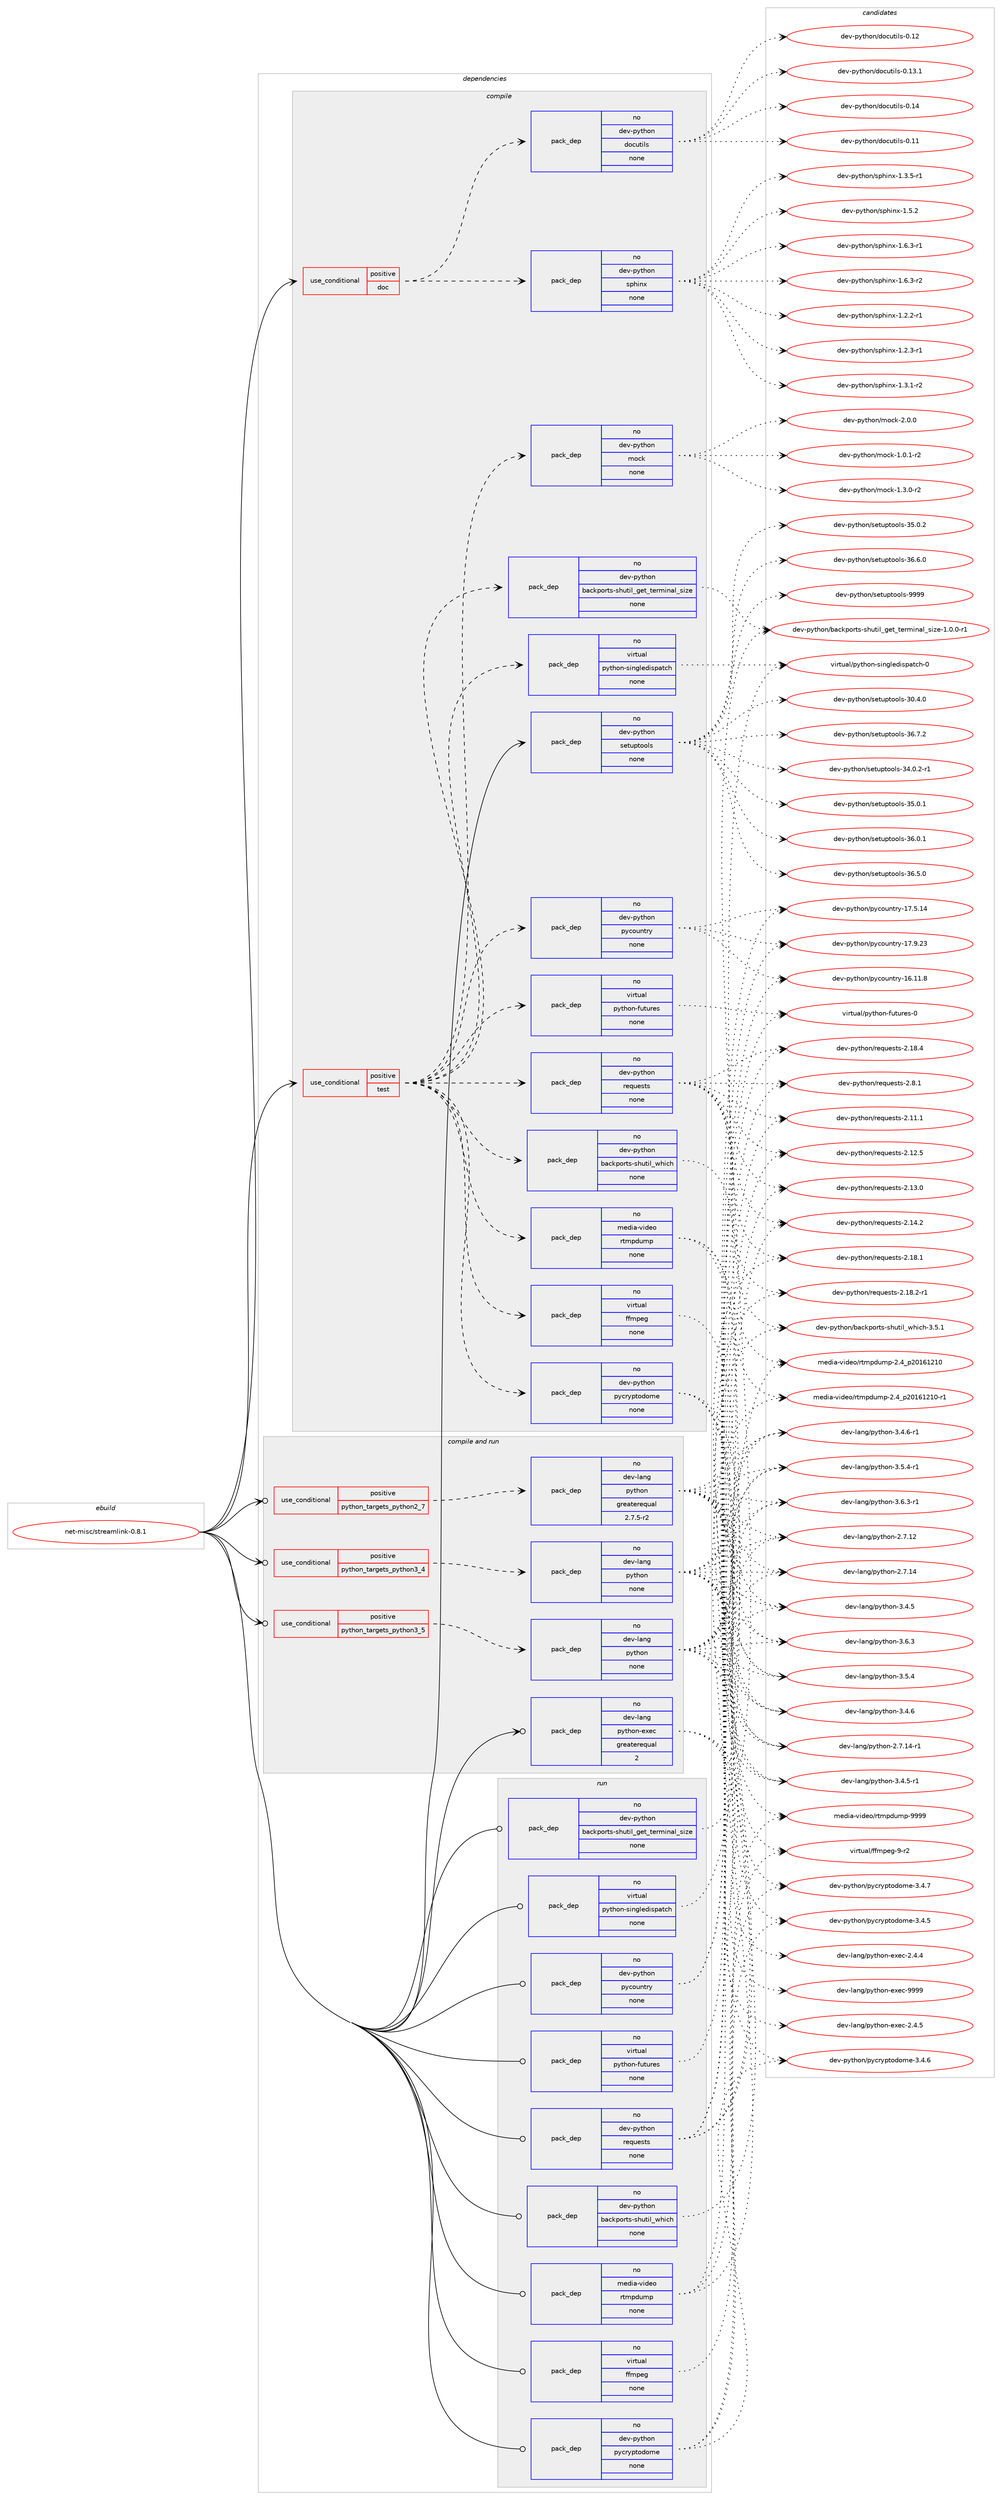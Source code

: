 digraph prolog {

# *************
# Graph options
# *************

newrank=true;
concentrate=true;
compound=true;
graph [rankdir=LR,fontname=Helvetica,fontsize=10,ranksep=1.5];#, ranksep=2.5, nodesep=0.2];
edge  [arrowhead=vee];
node  [fontname=Helvetica,fontsize=10];

# **********
# The ebuild
# **********

subgraph cluster_leftcol {
color=gray;
rank=same;
label=<<i>ebuild</i>>;
id [label="net-misc/streamlink-0.8.1", color=red, width=4, href="../net-misc/streamlink-0.8.1.svg"];
}

# ****************
# The dependencies
# ****************

subgraph cluster_midcol {
color=gray;
label=<<i>dependencies</i>>;
subgraph cluster_compile {
fillcolor="#eeeeee";
style=filled;
label=<<i>compile</i>>;
subgraph cond103 {
dependency369 [label=<<TABLE BORDER="0" CELLBORDER="1" CELLSPACING="0" CELLPADDING="4"><TR><TD ROWSPAN="3" CELLPADDING="10">use_conditional</TD></TR><TR><TD>positive</TD></TR><TR><TD>doc</TD></TR></TABLE>>, shape=none, color=red];
subgraph pack260 {
dependency370 [label=<<TABLE BORDER="0" CELLBORDER="1" CELLSPACING="0" CELLPADDING="4" WIDTH="220"><TR><TD ROWSPAN="6" CELLPADDING="30">pack_dep</TD></TR><TR><TD WIDTH="110">no</TD></TR><TR><TD>dev-python</TD></TR><TR><TD>sphinx</TD></TR><TR><TD>none</TD></TR><TR><TD></TD></TR></TABLE>>, shape=none, color=blue];
}
dependency369:e -> dependency370:w [weight=20,style="dashed",arrowhead="vee"];
subgraph pack261 {
dependency371 [label=<<TABLE BORDER="0" CELLBORDER="1" CELLSPACING="0" CELLPADDING="4" WIDTH="220"><TR><TD ROWSPAN="6" CELLPADDING="30">pack_dep</TD></TR><TR><TD WIDTH="110">no</TD></TR><TR><TD>dev-python</TD></TR><TR><TD>docutils</TD></TR><TR><TD>none</TD></TR><TR><TD></TD></TR></TABLE>>, shape=none, color=blue];
}
dependency369:e -> dependency371:w [weight=20,style="dashed",arrowhead="vee"];
}
id:e -> dependency369:w [weight=20,style="solid",arrowhead="vee"];
subgraph cond104 {
dependency372 [label=<<TABLE BORDER="0" CELLBORDER="1" CELLSPACING="0" CELLPADDING="4"><TR><TD ROWSPAN="3" CELLPADDING="10">use_conditional</TD></TR><TR><TD>positive</TD></TR><TR><TD>test</TD></TR></TABLE>>, shape=none, color=red];
subgraph pack262 {
dependency373 [label=<<TABLE BORDER="0" CELLBORDER="1" CELLSPACING="0" CELLPADDING="4" WIDTH="220"><TR><TD ROWSPAN="6" CELLPADDING="30">pack_dep</TD></TR><TR><TD WIDTH="110">no</TD></TR><TR><TD>dev-python</TD></TR><TR><TD>mock</TD></TR><TR><TD>none</TD></TR><TR><TD></TD></TR></TABLE>>, shape=none, color=blue];
}
dependency372:e -> dependency373:w [weight=20,style="dashed",arrowhead="vee"];
subgraph pack263 {
dependency374 [label=<<TABLE BORDER="0" CELLBORDER="1" CELLSPACING="0" CELLPADDING="4" WIDTH="220"><TR><TD ROWSPAN="6" CELLPADDING="30">pack_dep</TD></TR><TR><TD WIDTH="110">no</TD></TR><TR><TD>dev-python</TD></TR><TR><TD>pycryptodome</TD></TR><TR><TD>none</TD></TR><TR><TD></TD></TR></TABLE>>, shape=none, color=blue];
}
dependency372:e -> dependency374:w [weight=20,style="dashed",arrowhead="vee"];
subgraph pack264 {
dependency375 [label=<<TABLE BORDER="0" CELLBORDER="1" CELLSPACING="0" CELLPADDING="4" WIDTH="220"><TR><TD ROWSPAN="6" CELLPADDING="30">pack_dep</TD></TR><TR><TD WIDTH="110">no</TD></TR><TR><TD>dev-python</TD></TR><TR><TD>requests</TD></TR><TR><TD>none</TD></TR><TR><TD></TD></TR></TABLE>>, shape=none, color=blue];
}
dependency372:e -> dependency375:w [weight=20,style="dashed",arrowhead="vee"];
subgraph pack265 {
dependency376 [label=<<TABLE BORDER="0" CELLBORDER="1" CELLSPACING="0" CELLPADDING="4" WIDTH="220"><TR><TD ROWSPAN="6" CELLPADDING="30">pack_dep</TD></TR><TR><TD WIDTH="110">no</TD></TR><TR><TD>virtual</TD></TR><TR><TD>python-futures</TD></TR><TR><TD>none</TD></TR><TR><TD></TD></TR></TABLE>>, shape=none, color=blue];
}
dependency372:e -> dependency376:w [weight=20,style="dashed",arrowhead="vee"];
subgraph pack266 {
dependency377 [label=<<TABLE BORDER="0" CELLBORDER="1" CELLSPACING="0" CELLPADDING="4" WIDTH="220"><TR><TD ROWSPAN="6" CELLPADDING="30">pack_dep</TD></TR><TR><TD WIDTH="110">no</TD></TR><TR><TD>virtual</TD></TR><TR><TD>python-singledispatch</TD></TR><TR><TD>none</TD></TR><TR><TD></TD></TR></TABLE>>, shape=none, color=blue];
}
dependency372:e -> dependency377:w [weight=20,style="dashed",arrowhead="vee"];
subgraph pack267 {
dependency378 [label=<<TABLE BORDER="0" CELLBORDER="1" CELLSPACING="0" CELLPADDING="4" WIDTH="220"><TR><TD ROWSPAN="6" CELLPADDING="30">pack_dep</TD></TR><TR><TD WIDTH="110">no</TD></TR><TR><TD>dev-python</TD></TR><TR><TD>backports-shutil_which</TD></TR><TR><TD>none</TD></TR><TR><TD></TD></TR></TABLE>>, shape=none, color=blue];
}
dependency372:e -> dependency378:w [weight=20,style="dashed",arrowhead="vee"];
subgraph pack268 {
dependency379 [label=<<TABLE BORDER="0" CELLBORDER="1" CELLSPACING="0" CELLPADDING="4" WIDTH="220"><TR><TD ROWSPAN="6" CELLPADDING="30">pack_dep</TD></TR><TR><TD WIDTH="110">no</TD></TR><TR><TD>dev-python</TD></TR><TR><TD>backports-shutil_get_terminal_size</TD></TR><TR><TD>none</TD></TR><TR><TD></TD></TR></TABLE>>, shape=none, color=blue];
}
dependency372:e -> dependency379:w [weight=20,style="dashed",arrowhead="vee"];
subgraph pack269 {
dependency380 [label=<<TABLE BORDER="0" CELLBORDER="1" CELLSPACING="0" CELLPADDING="4" WIDTH="220"><TR><TD ROWSPAN="6" CELLPADDING="30">pack_dep</TD></TR><TR><TD WIDTH="110">no</TD></TR><TR><TD>dev-python</TD></TR><TR><TD>pycountry</TD></TR><TR><TD>none</TD></TR><TR><TD></TD></TR></TABLE>>, shape=none, color=blue];
}
dependency372:e -> dependency380:w [weight=20,style="dashed",arrowhead="vee"];
subgraph pack270 {
dependency381 [label=<<TABLE BORDER="0" CELLBORDER="1" CELLSPACING="0" CELLPADDING="4" WIDTH="220"><TR><TD ROWSPAN="6" CELLPADDING="30">pack_dep</TD></TR><TR><TD WIDTH="110">no</TD></TR><TR><TD>media-video</TD></TR><TR><TD>rtmpdump</TD></TR><TR><TD>none</TD></TR><TR><TD></TD></TR></TABLE>>, shape=none, color=blue];
}
dependency372:e -> dependency381:w [weight=20,style="dashed",arrowhead="vee"];
subgraph pack271 {
dependency382 [label=<<TABLE BORDER="0" CELLBORDER="1" CELLSPACING="0" CELLPADDING="4" WIDTH="220"><TR><TD ROWSPAN="6" CELLPADDING="30">pack_dep</TD></TR><TR><TD WIDTH="110">no</TD></TR><TR><TD>virtual</TD></TR><TR><TD>ffmpeg</TD></TR><TR><TD>none</TD></TR><TR><TD></TD></TR></TABLE>>, shape=none, color=blue];
}
dependency372:e -> dependency382:w [weight=20,style="dashed",arrowhead="vee"];
}
id:e -> dependency372:w [weight=20,style="solid",arrowhead="vee"];
subgraph pack272 {
dependency383 [label=<<TABLE BORDER="0" CELLBORDER="1" CELLSPACING="0" CELLPADDING="4" WIDTH="220"><TR><TD ROWSPAN="6" CELLPADDING="30">pack_dep</TD></TR><TR><TD WIDTH="110">no</TD></TR><TR><TD>dev-python</TD></TR><TR><TD>setuptools</TD></TR><TR><TD>none</TD></TR><TR><TD></TD></TR></TABLE>>, shape=none, color=blue];
}
id:e -> dependency383:w [weight=20,style="solid",arrowhead="vee"];
}
subgraph cluster_compileandrun {
fillcolor="#eeeeee";
style=filled;
label=<<i>compile and run</i>>;
subgraph cond105 {
dependency384 [label=<<TABLE BORDER="0" CELLBORDER="1" CELLSPACING="0" CELLPADDING="4"><TR><TD ROWSPAN="3" CELLPADDING="10">use_conditional</TD></TR><TR><TD>positive</TD></TR><TR><TD>python_targets_python2_7</TD></TR></TABLE>>, shape=none, color=red];
subgraph pack273 {
dependency385 [label=<<TABLE BORDER="0" CELLBORDER="1" CELLSPACING="0" CELLPADDING="4" WIDTH="220"><TR><TD ROWSPAN="6" CELLPADDING="30">pack_dep</TD></TR><TR><TD WIDTH="110">no</TD></TR><TR><TD>dev-lang</TD></TR><TR><TD>python</TD></TR><TR><TD>greaterequal</TD></TR><TR><TD>2.7.5-r2</TD></TR></TABLE>>, shape=none, color=blue];
}
dependency384:e -> dependency385:w [weight=20,style="dashed",arrowhead="vee"];
}
id:e -> dependency384:w [weight=20,style="solid",arrowhead="odotvee"];
subgraph cond106 {
dependency386 [label=<<TABLE BORDER="0" CELLBORDER="1" CELLSPACING="0" CELLPADDING="4"><TR><TD ROWSPAN="3" CELLPADDING="10">use_conditional</TD></TR><TR><TD>positive</TD></TR><TR><TD>python_targets_python3_4</TD></TR></TABLE>>, shape=none, color=red];
subgraph pack274 {
dependency387 [label=<<TABLE BORDER="0" CELLBORDER="1" CELLSPACING="0" CELLPADDING="4" WIDTH="220"><TR><TD ROWSPAN="6" CELLPADDING="30">pack_dep</TD></TR><TR><TD WIDTH="110">no</TD></TR><TR><TD>dev-lang</TD></TR><TR><TD>python</TD></TR><TR><TD>none</TD></TR><TR><TD></TD></TR></TABLE>>, shape=none, color=blue];
}
dependency386:e -> dependency387:w [weight=20,style="dashed",arrowhead="vee"];
}
id:e -> dependency386:w [weight=20,style="solid",arrowhead="odotvee"];
subgraph cond107 {
dependency388 [label=<<TABLE BORDER="0" CELLBORDER="1" CELLSPACING="0" CELLPADDING="4"><TR><TD ROWSPAN="3" CELLPADDING="10">use_conditional</TD></TR><TR><TD>positive</TD></TR><TR><TD>python_targets_python3_5</TD></TR></TABLE>>, shape=none, color=red];
subgraph pack275 {
dependency389 [label=<<TABLE BORDER="0" CELLBORDER="1" CELLSPACING="0" CELLPADDING="4" WIDTH="220"><TR><TD ROWSPAN="6" CELLPADDING="30">pack_dep</TD></TR><TR><TD WIDTH="110">no</TD></TR><TR><TD>dev-lang</TD></TR><TR><TD>python</TD></TR><TR><TD>none</TD></TR><TR><TD></TD></TR></TABLE>>, shape=none, color=blue];
}
dependency388:e -> dependency389:w [weight=20,style="dashed",arrowhead="vee"];
}
id:e -> dependency388:w [weight=20,style="solid",arrowhead="odotvee"];
subgraph pack276 {
dependency390 [label=<<TABLE BORDER="0" CELLBORDER="1" CELLSPACING="0" CELLPADDING="4" WIDTH="220"><TR><TD ROWSPAN="6" CELLPADDING="30">pack_dep</TD></TR><TR><TD WIDTH="110">no</TD></TR><TR><TD>dev-lang</TD></TR><TR><TD>python-exec</TD></TR><TR><TD>greaterequal</TD></TR><TR><TD>2</TD></TR></TABLE>>, shape=none, color=blue];
}
id:e -> dependency390:w [weight=20,style="solid",arrowhead="odotvee"];
}
subgraph cluster_run {
fillcolor="#eeeeee";
style=filled;
label=<<i>run</i>>;
subgraph pack277 {
dependency391 [label=<<TABLE BORDER="0" CELLBORDER="1" CELLSPACING="0" CELLPADDING="4" WIDTH="220"><TR><TD ROWSPAN="6" CELLPADDING="30">pack_dep</TD></TR><TR><TD WIDTH="110">no</TD></TR><TR><TD>dev-python</TD></TR><TR><TD>backports-shutil_get_terminal_size</TD></TR><TR><TD>none</TD></TR><TR><TD></TD></TR></TABLE>>, shape=none, color=blue];
}
id:e -> dependency391:w [weight=20,style="solid",arrowhead="odot"];
subgraph pack278 {
dependency392 [label=<<TABLE BORDER="0" CELLBORDER="1" CELLSPACING="0" CELLPADDING="4" WIDTH="220"><TR><TD ROWSPAN="6" CELLPADDING="30">pack_dep</TD></TR><TR><TD WIDTH="110">no</TD></TR><TR><TD>dev-python</TD></TR><TR><TD>backports-shutil_which</TD></TR><TR><TD>none</TD></TR><TR><TD></TD></TR></TABLE>>, shape=none, color=blue];
}
id:e -> dependency392:w [weight=20,style="solid",arrowhead="odot"];
subgraph pack279 {
dependency393 [label=<<TABLE BORDER="0" CELLBORDER="1" CELLSPACING="0" CELLPADDING="4" WIDTH="220"><TR><TD ROWSPAN="6" CELLPADDING="30">pack_dep</TD></TR><TR><TD WIDTH="110">no</TD></TR><TR><TD>dev-python</TD></TR><TR><TD>pycountry</TD></TR><TR><TD>none</TD></TR><TR><TD></TD></TR></TABLE>>, shape=none, color=blue];
}
id:e -> dependency393:w [weight=20,style="solid",arrowhead="odot"];
subgraph pack280 {
dependency394 [label=<<TABLE BORDER="0" CELLBORDER="1" CELLSPACING="0" CELLPADDING="4" WIDTH="220"><TR><TD ROWSPAN="6" CELLPADDING="30">pack_dep</TD></TR><TR><TD WIDTH="110">no</TD></TR><TR><TD>dev-python</TD></TR><TR><TD>pycryptodome</TD></TR><TR><TD>none</TD></TR><TR><TD></TD></TR></TABLE>>, shape=none, color=blue];
}
id:e -> dependency394:w [weight=20,style="solid",arrowhead="odot"];
subgraph pack281 {
dependency395 [label=<<TABLE BORDER="0" CELLBORDER="1" CELLSPACING="0" CELLPADDING="4" WIDTH="220"><TR><TD ROWSPAN="6" CELLPADDING="30">pack_dep</TD></TR><TR><TD WIDTH="110">no</TD></TR><TR><TD>dev-python</TD></TR><TR><TD>requests</TD></TR><TR><TD>none</TD></TR><TR><TD></TD></TR></TABLE>>, shape=none, color=blue];
}
id:e -> dependency395:w [weight=20,style="solid",arrowhead="odot"];
subgraph pack282 {
dependency396 [label=<<TABLE BORDER="0" CELLBORDER="1" CELLSPACING="0" CELLPADDING="4" WIDTH="220"><TR><TD ROWSPAN="6" CELLPADDING="30">pack_dep</TD></TR><TR><TD WIDTH="110">no</TD></TR><TR><TD>media-video</TD></TR><TR><TD>rtmpdump</TD></TR><TR><TD>none</TD></TR><TR><TD></TD></TR></TABLE>>, shape=none, color=blue];
}
id:e -> dependency396:w [weight=20,style="solid",arrowhead="odot"];
subgraph pack283 {
dependency397 [label=<<TABLE BORDER="0" CELLBORDER="1" CELLSPACING="0" CELLPADDING="4" WIDTH="220"><TR><TD ROWSPAN="6" CELLPADDING="30">pack_dep</TD></TR><TR><TD WIDTH="110">no</TD></TR><TR><TD>virtual</TD></TR><TR><TD>ffmpeg</TD></TR><TR><TD>none</TD></TR><TR><TD></TD></TR></TABLE>>, shape=none, color=blue];
}
id:e -> dependency397:w [weight=20,style="solid",arrowhead="odot"];
subgraph pack284 {
dependency398 [label=<<TABLE BORDER="0" CELLBORDER="1" CELLSPACING="0" CELLPADDING="4" WIDTH="220"><TR><TD ROWSPAN="6" CELLPADDING="30">pack_dep</TD></TR><TR><TD WIDTH="110">no</TD></TR><TR><TD>virtual</TD></TR><TR><TD>python-futures</TD></TR><TR><TD>none</TD></TR><TR><TD></TD></TR></TABLE>>, shape=none, color=blue];
}
id:e -> dependency398:w [weight=20,style="solid",arrowhead="odot"];
subgraph pack285 {
dependency399 [label=<<TABLE BORDER="0" CELLBORDER="1" CELLSPACING="0" CELLPADDING="4" WIDTH="220"><TR><TD ROWSPAN="6" CELLPADDING="30">pack_dep</TD></TR><TR><TD WIDTH="110">no</TD></TR><TR><TD>virtual</TD></TR><TR><TD>python-singledispatch</TD></TR><TR><TD>none</TD></TR><TR><TD></TD></TR></TABLE>>, shape=none, color=blue];
}
id:e -> dependency399:w [weight=20,style="solid",arrowhead="odot"];
}
}

# **************
# The candidates
# **************

subgraph cluster_choices {
rank=same;
color=gray;
label=<<i>candidates</i>>;

subgraph choice260 {
color=black;
nodesep=1;
choice10010111845112121116104111110471151121041051101204549465046504511449 [label="dev-python/sphinx-1.2.2-r1", color=red, width=4,href="../dev-python/sphinx-1.2.2-r1.svg"];
choice10010111845112121116104111110471151121041051101204549465046514511449 [label="dev-python/sphinx-1.2.3-r1", color=red, width=4,href="../dev-python/sphinx-1.2.3-r1.svg"];
choice10010111845112121116104111110471151121041051101204549465146494511450 [label="dev-python/sphinx-1.3.1-r2", color=red, width=4,href="../dev-python/sphinx-1.3.1-r2.svg"];
choice10010111845112121116104111110471151121041051101204549465146534511449 [label="dev-python/sphinx-1.3.5-r1", color=red, width=4,href="../dev-python/sphinx-1.3.5-r1.svg"];
choice1001011184511212111610411111047115112104105110120454946534650 [label="dev-python/sphinx-1.5.2", color=red, width=4,href="../dev-python/sphinx-1.5.2.svg"];
choice10010111845112121116104111110471151121041051101204549465446514511449 [label="dev-python/sphinx-1.6.3-r1", color=red, width=4,href="../dev-python/sphinx-1.6.3-r1.svg"];
choice10010111845112121116104111110471151121041051101204549465446514511450 [label="dev-python/sphinx-1.6.3-r2", color=red, width=4,href="../dev-python/sphinx-1.6.3-r2.svg"];
dependency370:e -> choice10010111845112121116104111110471151121041051101204549465046504511449:w [style=dotted,weight="100"];
dependency370:e -> choice10010111845112121116104111110471151121041051101204549465046514511449:w [style=dotted,weight="100"];
dependency370:e -> choice10010111845112121116104111110471151121041051101204549465146494511450:w [style=dotted,weight="100"];
dependency370:e -> choice10010111845112121116104111110471151121041051101204549465146534511449:w [style=dotted,weight="100"];
dependency370:e -> choice1001011184511212111610411111047115112104105110120454946534650:w [style=dotted,weight="100"];
dependency370:e -> choice10010111845112121116104111110471151121041051101204549465446514511449:w [style=dotted,weight="100"];
dependency370:e -> choice10010111845112121116104111110471151121041051101204549465446514511450:w [style=dotted,weight="100"];
}
subgraph choice261 {
color=black;
nodesep=1;
choice1001011184511212111610411111047100111991171161051081154548464949 [label="dev-python/docutils-0.11", color=red, width=4,href="../dev-python/docutils-0.11.svg"];
choice1001011184511212111610411111047100111991171161051081154548464950 [label="dev-python/docutils-0.12", color=red, width=4,href="../dev-python/docutils-0.12.svg"];
choice10010111845112121116104111110471001119911711610510811545484649514649 [label="dev-python/docutils-0.13.1", color=red, width=4,href="../dev-python/docutils-0.13.1.svg"];
choice1001011184511212111610411111047100111991171161051081154548464952 [label="dev-python/docutils-0.14", color=red, width=4,href="../dev-python/docutils-0.14.svg"];
dependency371:e -> choice1001011184511212111610411111047100111991171161051081154548464949:w [style=dotted,weight="100"];
dependency371:e -> choice1001011184511212111610411111047100111991171161051081154548464950:w [style=dotted,weight="100"];
dependency371:e -> choice10010111845112121116104111110471001119911711610510811545484649514649:w [style=dotted,weight="100"];
dependency371:e -> choice1001011184511212111610411111047100111991171161051081154548464952:w [style=dotted,weight="100"];
}
subgraph choice262 {
color=black;
nodesep=1;
choice1001011184511212111610411111047109111991074549464846494511450 [label="dev-python/mock-1.0.1-r2", color=red, width=4,href="../dev-python/mock-1.0.1-r2.svg"];
choice1001011184511212111610411111047109111991074549465146484511450 [label="dev-python/mock-1.3.0-r2", color=red, width=4,href="../dev-python/mock-1.3.0-r2.svg"];
choice100101118451121211161041111104710911199107455046484648 [label="dev-python/mock-2.0.0", color=red, width=4,href="../dev-python/mock-2.0.0.svg"];
dependency373:e -> choice1001011184511212111610411111047109111991074549464846494511450:w [style=dotted,weight="100"];
dependency373:e -> choice1001011184511212111610411111047109111991074549465146484511450:w [style=dotted,weight="100"];
dependency373:e -> choice100101118451121211161041111104710911199107455046484648:w [style=dotted,weight="100"];
}
subgraph choice263 {
color=black;
nodesep=1;
choice100101118451121211161041111104711212199114121112116111100111109101455146524653 [label="dev-python/pycryptodome-3.4.5", color=red, width=4,href="../dev-python/pycryptodome-3.4.5.svg"];
choice100101118451121211161041111104711212199114121112116111100111109101455146524654 [label="dev-python/pycryptodome-3.4.6", color=red, width=4,href="../dev-python/pycryptodome-3.4.6.svg"];
choice100101118451121211161041111104711212199114121112116111100111109101455146524655 [label="dev-python/pycryptodome-3.4.7", color=red, width=4,href="../dev-python/pycryptodome-3.4.7.svg"];
dependency374:e -> choice100101118451121211161041111104711212199114121112116111100111109101455146524653:w [style=dotted,weight="100"];
dependency374:e -> choice100101118451121211161041111104711212199114121112116111100111109101455146524654:w [style=dotted,weight="100"];
dependency374:e -> choice100101118451121211161041111104711212199114121112116111100111109101455146524655:w [style=dotted,weight="100"];
}
subgraph choice264 {
color=black;
nodesep=1;
choice100101118451121211161041111104711410111311710111511611545504649494649 [label="dev-python/requests-2.11.1", color=red, width=4,href="../dev-python/requests-2.11.1.svg"];
choice100101118451121211161041111104711410111311710111511611545504649504653 [label="dev-python/requests-2.12.5", color=red, width=4,href="../dev-python/requests-2.12.5.svg"];
choice100101118451121211161041111104711410111311710111511611545504649514648 [label="dev-python/requests-2.13.0", color=red, width=4,href="../dev-python/requests-2.13.0.svg"];
choice100101118451121211161041111104711410111311710111511611545504649524650 [label="dev-python/requests-2.14.2", color=red, width=4,href="../dev-python/requests-2.14.2.svg"];
choice100101118451121211161041111104711410111311710111511611545504649564649 [label="dev-python/requests-2.18.1", color=red, width=4,href="../dev-python/requests-2.18.1.svg"];
choice1001011184511212111610411111047114101113117101115116115455046495646504511449 [label="dev-python/requests-2.18.2-r1", color=red, width=4,href="../dev-python/requests-2.18.2-r1.svg"];
choice100101118451121211161041111104711410111311710111511611545504649564652 [label="dev-python/requests-2.18.4", color=red, width=4,href="../dev-python/requests-2.18.4.svg"];
choice1001011184511212111610411111047114101113117101115116115455046564649 [label="dev-python/requests-2.8.1", color=red, width=4,href="../dev-python/requests-2.8.1.svg"];
dependency375:e -> choice100101118451121211161041111104711410111311710111511611545504649494649:w [style=dotted,weight="100"];
dependency375:e -> choice100101118451121211161041111104711410111311710111511611545504649504653:w [style=dotted,weight="100"];
dependency375:e -> choice100101118451121211161041111104711410111311710111511611545504649514648:w [style=dotted,weight="100"];
dependency375:e -> choice100101118451121211161041111104711410111311710111511611545504649524650:w [style=dotted,weight="100"];
dependency375:e -> choice100101118451121211161041111104711410111311710111511611545504649564649:w [style=dotted,weight="100"];
dependency375:e -> choice1001011184511212111610411111047114101113117101115116115455046495646504511449:w [style=dotted,weight="100"];
dependency375:e -> choice100101118451121211161041111104711410111311710111511611545504649564652:w [style=dotted,weight="100"];
dependency375:e -> choice1001011184511212111610411111047114101113117101115116115455046564649:w [style=dotted,weight="100"];
}
subgraph choice265 {
color=black;
nodesep=1;
choice1181051141161179710847112121116104111110451021171161171141011154548 [label="virtual/python-futures-0", color=red, width=4,href="../virtual/python-futures-0.svg"];
dependency376:e -> choice1181051141161179710847112121116104111110451021171161171141011154548:w [style=dotted,weight="100"];
}
subgraph choice266 {
color=black;
nodesep=1;
choice11810511411611797108471121211161041111104511510511010310810110010511511297116991044548 [label="virtual/python-singledispatch-0", color=red, width=4,href="../virtual/python-singledispatch-0.svg"];
dependency377:e -> choice11810511411611797108471121211161041111104511510511010310810110010511511297116991044548:w [style=dotted,weight="100"];
}
subgraph choice267 {
color=black;
nodesep=1;
choice1001011184511212111610411111047989799107112111114116115451151041171161051089511910410599104455146534649 [label="dev-python/backports-shutil_which-3.5.1", color=red, width=4,href="../dev-python/backports-shutil_which-3.5.1.svg"];
dependency378:e -> choice1001011184511212111610411111047989799107112111114116115451151041171161051089511910410599104455146534649:w [style=dotted,weight="100"];
}
subgraph choice268 {
color=black;
nodesep=1;
choice100101118451121211161041111104798979910711211111411611545115104117116105108951031011169511610111410910511097108951151051221014549464846484511449 [label="dev-python/backports-shutil_get_terminal_size-1.0.0-r1", color=red, width=4,href="../dev-python/backports-shutil_get_terminal_size-1.0.0-r1.svg"];
dependency379:e -> choice100101118451121211161041111104798979910711211111411611545115104117116105108951031011169511610111410910511097108951151051221014549464846484511449:w [style=dotted,weight="100"];
}
subgraph choice269 {
color=black;
nodesep=1;
choice1001011184511212111610411111047112121991111171101161141214549544649494656 [label="dev-python/pycountry-16.11.8", color=red, width=4,href="../dev-python/pycountry-16.11.8.svg"];
choice1001011184511212111610411111047112121991111171101161141214549554653464952 [label="dev-python/pycountry-17.5.14", color=red, width=4,href="../dev-python/pycountry-17.5.14.svg"];
choice1001011184511212111610411111047112121991111171101161141214549554657465051 [label="dev-python/pycountry-17.9.23", color=red, width=4,href="../dev-python/pycountry-17.9.23.svg"];
dependency380:e -> choice1001011184511212111610411111047112121991111171101161141214549544649494656:w [style=dotted,weight="100"];
dependency380:e -> choice1001011184511212111610411111047112121991111171101161141214549554653464952:w [style=dotted,weight="100"];
dependency380:e -> choice1001011184511212111610411111047112121991111171101161141214549554657465051:w [style=dotted,weight="100"];
}
subgraph choice270 {
color=black;
nodesep=1;
choice10910110010597451181051001011114711411610911210011710911245504652951125048495449504948 [label="media-video/rtmpdump-2.4_p20161210", color=red, width=4,href="../media-video/rtmpdump-2.4_p20161210.svg"];
choice109101100105974511810510010111147114116109112100117109112455046529511250484954495049484511449 [label="media-video/rtmpdump-2.4_p20161210-r1", color=red, width=4,href="../media-video/rtmpdump-2.4_p20161210-r1.svg"];
choice1091011001059745118105100101111471141161091121001171091124557575757 [label="media-video/rtmpdump-9999", color=red, width=4,href="../media-video/rtmpdump-9999.svg"];
dependency381:e -> choice10910110010597451181051001011114711411610911210011710911245504652951125048495449504948:w [style=dotted,weight="100"];
dependency381:e -> choice109101100105974511810510010111147114116109112100117109112455046529511250484954495049484511449:w [style=dotted,weight="100"];
dependency381:e -> choice1091011001059745118105100101111471141161091121001171091124557575757:w [style=dotted,weight="100"];
}
subgraph choice271 {
color=black;
nodesep=1;
choice118105114116117971084710210210911210110345574511450 [label="virtual/ffmpeg-9-r2", color=red, width=4,href="../virtual/ffmpeg-9-r2.svg"];
dependency382:e -> choice118105114116117971084710210210911210110345574511450:w [style=dotted,weight="100"];
}
subgraph choice272 {
color=black;
nodesep=1;
choice100101118451121211161041111104711510111611711211611111110811545514846524648 [label="dev-python/setuptools-30.4.0", color=red, width=4,href="../dev-python/setuptools-30.4.0.svg"];
choice1001011184511212111610411111047115101116117112116111111108115455152464846504511449 [label="dev-python/setuptools-34.0.2-r1", color=red, width=4,href="../dev-python/setuptools-34.0.2-r1.svg"];
choice100101118451121211161041111104711510111611711211611111110811545515346484649 [label="dev-python/setuptools-35.0.1", color=red, width=4,href="../dev-python/setuptools-35.0.1.svg"];
choice100101118451121211161041111104711510111611711211611111110811545515346484650 [label="dev-python/setuptools-35.0.2", color=red, width=4,href="../dev-python/setuptools-35.0.2.svg"];
choice100101118451121211161041111104711510111611711211611111110811545515446484649 [label="dev-python/setuptools-36.0.1", color=red, width=4,href="../dev-python/setuptools-36.0.1.svg"];
choice100101118451121211161041111104711510111611711211611111110811545515446534648 [label="dev-python/setuptools-36.5.0", color=red, width=4,href="../dev-python/setuptools-36.5.0.svg"];
choice100101118451121211161041111104711510111611711211611111110811545515446544648 [label="dev-python/setuptools-36.6.0", color=red, width=4,href="../dev-python/setuptools-36.6.0.svg"];
choice100101118451121211161041111104711510111611711211611111110811545515446554650 [label="dev-python/setuptools-36.7.2", color=red, width=4,href="../dev-python/setuptools-36.7.2.svg"];
choice10010111845112121116104111110471151011161171121161111111081154557575757 [label="dev-python/setuptools-9999", color=red, width=4,href="../dev-python/setuptools-9999.svg"];
dependency383:e -> choice100101118451121211161041111104711510111611711211611111110811545514846524648:w [style=dotted,weight="100"];
dependency383:e -> choice1001011184511212111610411111047115101116117112116111111108115455152464846504511449:w [style=dotted,weight="100"];
dependency383:e -> choice100101118451121211161041111104711510111611711211611111110811545515346484649:w [style=dotted,weight="100"];
dependency383:e -> choice100101118451121211161041111104711510111611711211611111110811545515346484650:w [style=dotted,weight="100"];
dependency383:e -> choice100101118451121211161041111104711510111611711211611111110811545515446484649:w [style=dotted,weight="100"];
dependency383:e -> choice100101118451121211161041111104711510111611711211611111110811545515446534648:w [style=dotted,weight="100"];
dependency383:e -> choice100101118451121211161041111104711510111611711211611111110811545515446544648:w [style=dotted,weight="100"];
dependency383:e -> choice100101118451121211161041111104711510111611711211611111110811545515446554650:w [style=dotted,weight="100"];
dependency383:e -> choice10010111845112121116104111110471151011161171121161111111081154557575757:w [style=dotted,weight="100"];
}
subgraph choice273 {
color=black;
nodesep=1;
choice10010111845108971101034711212111610411111045504655464950 [label="dev-lang/python-2.7.12", color=red, width=4,href="../dev-lang/python-2.7.12.svg"];
choice10010111845108971101034711212111610411111045504655464952 [label="dev-lang/python-2.7.14", color=red, width=4,href="../dev-lang/python-2.7.14.svg"];
choice100101118451089711010347112121116104111110455146524653 [label="dev-lang/python-3.4.5", color=red, width=4,href="../dev-lang/python-3.4.5.svg"];
choice100101118451089711010347112121116104111110455146524654 [label="dev-lang/python-3.4.6", color=red, width=4,href="../dev-lang/python-3.4.6.svg"];
choice100101118451089711010347112121116104111110455146534652 [label="dev-lang/python-3.5.4", color=red, width=4,href="../dev-lang/python-3.5.4.svg"];
choice100101118451089711010347112121116104111110455146544651 [label="dev-lang/python-3.6.3", color=red, width=4,href="../dev-lang/python-3.6.3.svg"];
choice100101118451089711010347112121116104111110455046554649524511449 [label="dev-lang/python-2.7.14-r1", color=red, width=4,href="../dev-lang/python-2.7.14-r1.svg"];
choice1001011184510897110103471121211161041111104551465246534511449 [label="dev-lang/python-3.4.5-r1", color=red, width=4,href="../dev-lang/python-3.4.5-r1.svg"];
choice1001011184510897110103471121211161041111104551465246544511449 [label="dev-lang/python-3.4.6-r1", color=red, width=4,href="../dev-lang/python-3.4.6-r1.svg"];
choice1001011184510897110103471121211161041111104551465346524511449 [label="dev-lang/python-3.5.4-r1", color=red, width=4,href="../dev-lang/python-3.5.4-r1.svg"];
choice1001011184510897110103471121211161041111104551465446514511449 [label="dev-lang/python-3.6.3-r1", color=red, width=4,href="../dev-lang/python-3.6.3-r1.svg"];
dependency385:e -> choice10010111845108971101034711212111610411111045504655464950:w [style=dotted,weight="100"];
dependency385:e -> choice10010111845108971101034711212111610411111045504655464952:w [style=dotted,weight="100"];
dependency385:e -> choice100101118451089711010347112121116104111110455146524653:w [style=dotted,weight="100"];
dependency385:e -> choice100101118451089711010347112121116104111110455146524654:w [style=dotted,weight="100"];
dependency385:e -> choice100101118451089711010347112121116104111110455146534652:w [style=dotted,weight="100"];
dependency385:e -> choice100101118451089711010347112121116104111110455146544651:w [style=dotted,weight="100"];
dependency385:e -> choice100101118451089711010347112121116104111110455046554649524511449:w [style=dotted,weight="100"];
dependency385:e -> choice1001011184510897110103471121211161041111104551465246534511449:w [style=dotted,weight="100"];
dependency385:e -> choice1001011184510897110103471121211161041111104551465246544511449:w [style=dotted,weight="100"];
dependency385:e -> choice1001011184510897110103471121211161041111104551465346524511449:w [style=dotted,weight="100"];
dependency385:e -> choice1001011184510897110103471121211161041111104551465446514511449:w [style=dotted,weight="100"];
}
subgraph choice274 {
color=black;
nodesep=1;
choice10010111845108971101034711212111610411111045504655464950 [label="dev-lang/python-2.7.12", color=red, width=4,href="../dev-lang/python-2.7.12.svg"];
choice10010111845108971101034711212111610411111045504655464952 [label="dev-lang/python-2.7.14", color=red, width=4,href="../dev-lang/python-2.7.14.svg"];
choice100101118451089711010347112121116104111110455146524653 [label="dev-lang/python-3.4.5", color=red, width=4,href="../dev-lang/python-3.4.5.svg"];
choice100101118451089711010347112121116104111110455146524654 [label="dev-lang/python-3.4.6", color=red, width=4,href="../dev-lang/python-3.4.6.svg"];
choice100101118451089711010347112121116104111110455146534652 [label="dev-lang/python-3.5.4", color=red, width=4,href="../dev-lang/python-3.5.4.svg"];
choice100101118451089711010347112121116104111110455146544651 [label="dev-lang/python-3.6.3", color=red, width=4,href="../dev-lang/python-3.6.3.svg"];
choice100101118451089711010347112121116104111110455046554649524511449 [label="dev-lang/python-2.7.14-r1", color=red, width=4,href="../dev-lang/python-2.7.14-r1.svg"];
choice1001011184510897110103471121211161041111104551465246534511449 [label="dev-lang/python-3.4.5-r1", color=red, width=4,href="../dev-lang/python-3.4.5-r1.svg"];
choice1001011184510897110103471121211161041111104551465246544511449 [label="dev-lang/python-3.4.6-r1", color=red, width=4,href="../dev-lang/python-3.4.6-r1.svg"];
choice1001011184510897110103471121211161041111104551465346524511449 [label="dev-lang/python-3.5.4-r1", color=red, width=4,href="../dev-lang/python-3.5.4-r1.svg"];
choice1001011184510897110103471121211161041111104551465446514511449 [label="dev-lang/python-3.6.3-r1", color=red, width=4,href="../dev-lang/python-3.6.3-r1.svg"];
dependency387:e -> choice10010111845108971101034711212111610411111045504655464950:w [style=dotted,weight="100"];
dependency387:e -> choice10010111845108971101034711212111610411111045504655464952:w [style=dotted,weight="100"];
dependency387:e -> choice100101118451089711010347112121116104111110455146524653:w [style=dotted,weight="100"];
dependency387:e -> choice100101118451089711010347112121116104111110455146524654:w [style=dotted,weight="100"];
dependency387:e -> choice100101118451089711010347112121116104111110455146534652:w [style=dotted,weight="100"];
dependency387:e -> choice100101118451089711010347112121116104111110455146544651:w [style=dotted,weight="100"];
dependency387:e -> choice100101118451089711010347112121116104111110455046554649524511449:w [style=dotted,weight="100"];
dependency387:e -> choice1001011184510897110103471121211161041111104551465246534511449:w [style=dotted,weight="100"];
dependency387:e -> choice1001011184510897110103471121211161041111104551465246544511449:w [style=dotted,weight="100"];
dependency387:e -> choice1001011184510897110103471121211161041111104551465346524511449:w [style=dotted,weight="100"];
dependency387:e -> choice1001011184510897110103471121211161041111104551465446514511449:w [style=dotted,weight="100"];
}
subgraph choice275 {
color=black;
nodesep=1;
choice10010111845108971101034711212111610411111045504655464950 [label="dev-lang/python-2.7.12", color=red, width=4,href="../dev-lang/python-2.7.12.svg"];
choice10010111845108971101034711212111610411111045504655464952 [label="dev-lang/python-2.7.14", color=red, width=4,href="../dev-lang/python-2.7.14.svg"];
choice100101118451089711010347112121116104111110455146524653 [label="dev-lang/python-3.4.5", color=red, width=4,href="../dev-lang/python-3.4.5.svg"];
choice100101118451089711010347112121116104111110455146524654 [label="dev-lang/python-3.4.6", color=red, width=4,href="../dev-lang/python-3.4.6.svg"];
choice100101118451089711010347112121116104111110455146534652 [label="dev-lang/python-3.5.4", color=red, width=4,href="../dev-lang/python-3.5.4.svg"];
choice100101118451089711010347112121116104111110455146544651 [label="dev-lang/python-3.6.3", color=red, width=4,href="../dev-lang/python-3.6.3.svg"];
choice100101118451089711010347112121116104111110455046554649524511449 [label="dev-lang/python-2.7.14-r1", color=red, width=4,href="../dev-lang/python-2.7.14-r1.svg"];
choice1001011184510897110103471121211161041111104551465246534511449 [label="dev-lang/python-3.4.5-r1", color=red, width=4,href="../dev-lang/python-3.4.5-r1.svg"];
choice1001011184510897110103471121211161041111104551465246544511449 [label="dev-lang/python-3.4.6-r1", color=red, width=4,href="../dev-lang/python-3.4.6-r1.svg"];
choice1001011184510897110103471121211161041111104551465346524511449 [label="dev-lang/python-3.5.4-r1", color=red, width=4,href="../dev-lang/python-3.5.4-r1.svg"];
choice1001011184510897110103471121211161041111104551465446514511449 [label="dev-lang/python-3.6.3-r1", color=red, width=4,href="../dev-lang/python-3.6.3-r1.svg"];
dependency389:e -> choice10010111845108971101034711212111610411111045504655464950:w [style=dotted,weight="100"];
dependency389:e -> choice10010111845108971101034711212111610411111045504655464952:w [style=dotted,weight="100"];
dependency389:e -> choice100101118451089711010347112121116104111110455146524653:w [style=dotted,weight="100"];
dependency389:e -> choice100101118451089711010347112121116104111110455146524654:w [style=dotted,weight="100"];
dependency389:e -> choice100101118451089711010347112121116104111110455146534652:w [style=dotted,weight="100"];
dependency389:e -> choice100101118451089711010347112121116104111110455146544651:w [style=dotted,weight="100"];
dependency389:e -> choice100101118451089711010347112121116104111110455046554649524511449:w [style=dotted,weight="100"];
dependency389:e -> choice1001011184510897110103471121211161041111104551465246534511449:w [style=dotted,weight="100"];
dependency389:e -> choice1001011184510897110103471121211161041111104551465246544511449:w [style=dotted,weight="100"];
dependency389:e -> choice1001011184510897110103471121211161041111104551465346524511449:w [style=dotted,weight="100"];
dependency389:e -> choice1001011184510897110103471121211161041111104551465446514511449:w [style=dotted,weight="100"];
}
subgraph choice276 {
color=black;
nodesep=1;
choice1001011184510897110103471121211161041111104510112010199455046524652 [label="dev-lang/python-exec-2.4.4", color=red, width=4,href="../dev-lang/python-exec-2.4.4.svg"];
choice1001011184510897110103471121211161041111104510112010199455046524653 [label="dev-lang/python-exec-2.4.5", color=red, width=4,href="../dev-lang/python-exec-2.4.5.svg"];
choice10010111845108971101034711212111610411111045101120101994557575757 [label="dev-lang/python-exec-9999", color=red, width=4,href="../dev-lang/python-exec-9999.svg"];
dependency390:e -> choice1001011184510897110103471121211161041111104510112010199455046524652:w [style=dotted,weight="100"];
dependency390:e -> choice1001011184510897110103471121211161041111104510112010199455046524653:w [style=dotted,weight="100"];
dependency390:e -> choice10010111845108971101034711212111610411111045101120101994557575757:w [style=dotted,weight="100"];
}
subgraph choice277 {
color=black;
nodesep=1;
choice100101118451121211161041111104798979910711211111411611545115104117116105108951031011169511610111410910511097108951151051221014549464846484511449 [label="dev-python/backports-shutil_get_terminal_size-1.0.0-r1", color=red, width=4,href="../dev-python/backports-shutil_get_terminal_size-1.0.0-r1.svg"];
dependency391:e -> choice100101118451121211161041111104798979910711211111411611545115104117116105108951031011169511610111410910511097108951151051221014549464846484511449:w [style=dotted,weight="100"];
}
subgraph choice278 {
color=black;
nodesep=1;
choice1001011184511212111610411111047989799107112111114116115451151041171161051089511910410599104455146534649 [label="dev-python/backports-shutil_which-3.5.1", color=red, width=4,href="../dev-python/backports-shutil_which-3.5.1.svg"];
dependency392:e -> choice1001011184511212111610411111047989799107112111114116115451151041171161051089511910410599104455146534649:w [style=dotted,weight="100"];
}
subgraph choice279 {
color=black;
nodesep=1;
choice1001011184511212111610411111047112121991111171101161141214549544649494656 [label="dev-python/pycountry-16.11.8", color=red, width=4,href="../dev-python/pycountry-16.11.8.svg"];
choice1001011184511212111610411111047112121991111171101161141214549554653464952 [label="dev-python/pycountry-17.5.14", color=red, width=4,href="../dev-python/pycountry-17.5.14.svg"];
choice1001011184511212111610411111047112121991111171101161141214549554657465051 [label="dev-python/pycountry-17.9.23", color=red, width=4,href="../dev-python/pycountry-17.9.23.svg"];
dependency393:e -> choice1001011184511212111610411111047112121991111171101161141214549544649494656:w [style=dotted,weight="100"];
dependency393:e -> choice1001011184511212111610411111047112121991111171101161141214549554653464952:w [style=dotted,weight="100"];
dependency393:e -> choice1001011184511212111610411111047112121991111171101161141214549554657465051:w [style=dotted,weight="100"];
}
subgraph choice280 {
color=black;
nodesep=1;
choice100101118451121211161041111104711212199114121112116111100111109101455146524653 [label="dev-python/pycryptodome-3.4.5", color=red, width=4,href="../dev-python/pycryptodome-3.4.5.svg"];
choice100101118451121211161041111104711212199114121112116111100111109101455146524654 [label="dev-python/pycryptodome-3.4.6", color=red, width=4,href="../dev-python/pycryptodome-3.4.6.svg"];
choice100101118451121211161041111104711212199114121112116111100111109101455146524655 [label="dev-python/pycryptodome-3.4.7", color=red, width=4,href="../dev-python/pycryptodome-3.4.7.svg"];
dependency394:e -> choice100101118451121211161041111104711212199114121112116111100111109101455146524653:w [style=dotted,weight="100"];
dependency394:e -> choice100101118451121211161041111104711212199114121112116111100111109101455146524654:w [style=dotted,weight="100"];
dependency394:e -> choice100101118451121211161041111104711212199114121112116111100111109101455146524655:w [style=dotted,weight="100"];
}
subgraph choice281 {
color=black;
nodesep=1;
choice100101118451121211161041111104711410111311710111511611545504649494649 [label="dev-python/requests-2.11.1", color=red, width=4,href="../dev-python/requests-2.11.1.svg"];
choice100101118451121211161041111104711410111311710111511611545504649504653 [label="dev-python/requests-2.12.5", color=red, width=4,href="../dev-python/requests-2.12.5.svg"];
choice100101118451121211161041111104711410111311710111511611545504649514648 [label="dev-python/requests-2.13.0", color=red, width=4,href="../dev-python/requests-2.13.0.svg"];
choice100101118451121211161041111104711410111311710111511611545504649524650 [label="dev-python/requests-2.14.2", color=red, width=4,href="../dev-python/requests-2.14.2.svg"];
choice100101118451121211161041111104711410111311710111511611545504649564649 [label="dev-python/requests-2.18.1", color=red, width=4,href="../dev-python/requests-2.18.1.svg"];
choice1001011184511212111610411111047114101113117101115116115455046495646504511449 [label="dev-python/requests-2.18.2-r1", color=red, width=4,href="../dev-python/requests-2.18.2-r1.svg"];
choice100101118451121211161041111104711410111311710111511611545504649564652 [label="dev-python/requests-2.18.4", color=red, width=4,href="../dev-python/requests-2.18.4.svg"];
choice1001011184511212111610411111047114101113117101115116115455046564649 [label="dev-python/requests-2.8.1", color=red, width=4,href="../dev-python/requests-2.8.1.svg"];
dependency395:e -> choice100101118451121211161041111104711410111311710111511611545504649494649:w [style=dotted,weight="100"];
dependency395:e -> choice100101118451121211161041111104711410111311710111511611545504649504653:w [style=dotted,weight="100"];
dependency395:e -> choice100101118451121211161041111104711410111311710111511611545504649514648:w [style=dotted,weight="100"];
dependency395:e -> choice100101118451121211161041111104711410111311710111511611545504649524650:w [style=dotted,weight="100"];
dependency395:e -> choice100101118451121211161041111104711410111311710111511611545504649564649:w [style=dotted,weight="100"];
dependency395:e -> choice1001011184511212111610411111047114101113117101115116115455046495646504511449:w [style=dotted,weight="100"];
dependency395:e -> choice100101118451121211161041111104711410111311710111511611545504649564652:w [style=dotted,weight="100"];
dependency395:e -> choice1001011184511212111610411111047114101113117101115116115455046564649:w [style=dotted,weight="100"];
}
subgraph choice282 {
color=black;
nodesep=1;
choice10910110010597451181051001011114711411610911210011710911245504652951125048495449504948 [label="media-video/rtmpdump-2.4_p20161210", color=red, width=4,href="../media-video/rtmpdump-2.4_p20161210.svg"];
choice109101100105974511810510010111147114116109112100117109112455046529511250484954495049484511449 [label="media-video/rtmpdump-2.4_p20161210-r1", color=red, width=4,href="../media-video/rtmpdump-2.4_p20161210-r1.svg"];
choice1091011001059745118105100101111471141161091121001171091124557575757 [label="media-video/rtmpdump-9999", color=red, width=4,href="../media-video/rtmpdump-9999.svg"];
dependency396:e -> choice10910110010597451181051001011114711411610911210011710911245504652951125048495449504948:w [style=dotted,weight="100"];
dependency396:e -> choice109101100105974511810510010111147114116109112100117109112455046529511250484954495049484511449:w [style=dotted,weight="100"];
dependency396:e -> choice1091011001059745118105100101111471141161091121001171091124557575757:w [style=dotted,weight="100"];
}
subgraph choice283 {
color=black;
nodesep=1;
choice118105114116117971084710210210911210110345574511450 [label="virtual/ffmpeg-9-r2", color=red, width=4,href="../virtual/ffmpeg-9-r2.svg"];
dependency397:e -> choice118105114116117971084710210210911210110345574511450:w [style=dotted,weight="100"];
}
subgraph choice284 {
color=black;
nodesep=1;
choice1181051141161179710847112121116104111110451021171161171141011154548 [label="virtual/python-futures-0", color=red, width=4,href="../virtual/python-futures-0.svg"];
dependency398:e -> choice1181051141161179710847112121116104111110451021171161171141011154548:w [style=dotted,weight="100"];
}
subgraph choice285 {
color=black;
nodesep=1;
choice11810511411611797108471121211161041111104511510511010310810110010511511297116991044548 [label="virtual/python-singledispatch-0", color=red, width=4,href="../virtual/python-singledispatch-0.svg"];
dependency399:e -> choice11810511411611797108471121211161041111104511510511010310810110010511511297116991044548:w [style=dotted,weight="100"];
}
}

}
